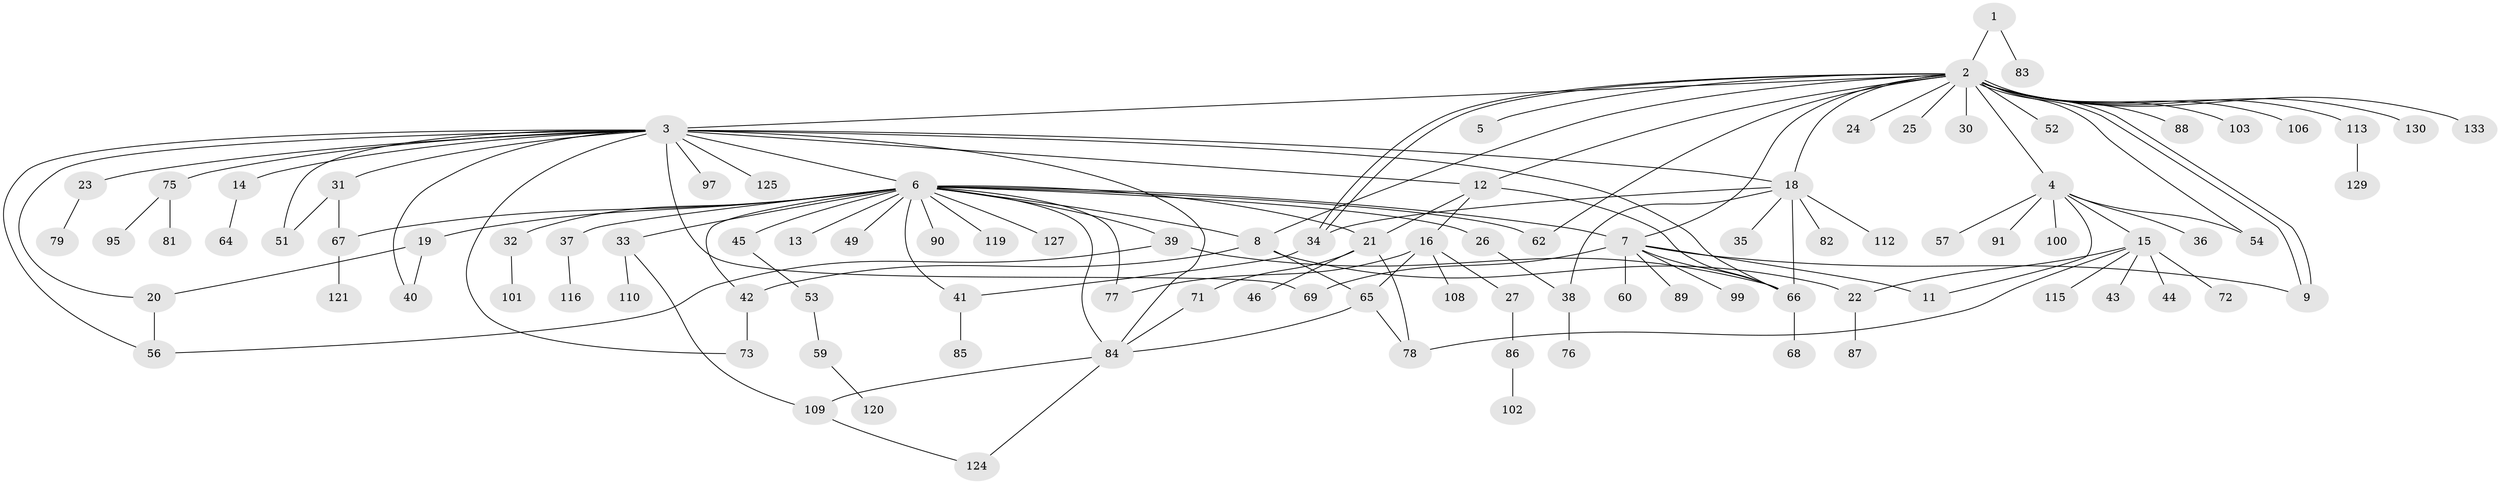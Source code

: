 // Generated by graph-tools (version 1.1) at 2025/23/03/03/25 07:23:51]
// undirected, 101 vertices, 137 edges
graph export_dot {
graph [start="1"]
  node [color=gray90,style=filled];
  1;
  2 [super="+17"];
  3 [super="+10"];
  4 [super="+61"];
  5;
  6 [super="+47"];
  7 [super="+29"];
  8;
  9;
  11 [super="+74"];
  12;
  13;
  14;
  15 [super="+98"];
  16 [super="+114"];
  18 [super="+63"];
  19 [super="+111"];
  20 [super="+28"];
  21 [super="+70"];
  22 [super="+55"];
  23 [super="+128"];
  24;
  25;
  26;
  27;
  30;
  31 [super="+117"];
  32 [super="+48"];
  33 [super="+105"];
  34 [super="+93"];
  35 [super="+58"];
  36;
  37;
  38 [super="+104"];
  39;
  40;
  41 [super="+80"];
  42 [super="+50"];
  43;
  44;
  45;
  46;
  49;
  51;
  52;
  53;
  54;
  56 [super="+107"];
  57;
  59 [super="+94"];
  60;
  62 [super="+96"];
  64;
  65 [super="+122"];
  66 [super="+118"];
  67;
  68;
  69;
  71;
  72;
  73 [super="+126"];
  75;
  76 [super="+123"];
  77;
  78 [super="+131"];
  79;
  81;
  82;
  83;
  84 [super="+132"];
  85;
  86 [super="+92"];
  87;
  88;
  89;
  90;
  91;
  95;
  97;
  99;
  100;
  101;
  102;
  103;
  106;
  108;
  109;
  110;
  112;
  113;
  115;
  116;
  119;
  120;
  121;
  124;
  125;
  127;
  129;
  130;
  133;
  1 -- 2;
  1 -- 83;
  2 -- 3;
  2 -- 4;
  2 -- 5;
  2 -- 7;
  2 -- 8;
  2 -- 9;
  2 -- 9;
  2 -- 12;
  2 -- 18;
  2 -- 25;
  2 -- 30;
  2 -- 34;
  2 -- 34;
  2 -- 52;
  2 -- 54;
  2 -- 62;
  2 -- 103;
  2 -- 113;
  2 -- 130;
  2 -- 133;
  2 -- 24;
  2 -- 106;
  2 -- 88;
  3 -- 6;
  3 -- 12;
  3 -- 14;
  3 -- 18 [weight=2];
  3 -- 20;
  3 -- 23;
  3 -- 31;
  3 -- 40;
  3 -- 51;
  3 -- 56;
  3 -- 66;
  3 -- 73;
  3 -- 75;
  3 -- 84;
  3 -- 97;
  3 -- 125;
  3 -- 69;
  4 -- 11;
  4 -- 15;
  4 -- 36;
  4 -- 54;
  4 -- 57;
  4 -- 100;
  4 -- 91;
  6 -- 8;
  6 -- 13;
  6 -- 19;
  6 -- 21;
  6 -- 26;
  6 -- 32;
  6 -- 33;
  6 -- 37;
  6 -- 39;
  6 -- 41;
  6 -- 42;
  6 -- 45;
  6 -- 49;
  6 -- 67;
  6 -- 77;
  6 -- 84;
  6 -- 90;
  6 -- 119;
  6 -- 127;
  6 -- 7;
  6 -- 62;
  7 -- 66 [weight=2];
  7 -- 89;
  7 -- 99;
  7 -- 69;
  7 -- 9;
  7 -- 11;
  7 -- 60;
  8 -- 22;
  8 -- 42;
  8 -- 65;
  12 -- 16;
  12 -- 21;
  12 -- 66;
  14 -- 64;
  15 -- 22;
  15 -- 43;
  15 -- 44;
  15 -- 72;
  15 -- 115;
  15 -- 78;
  16 -- 27;
  16 -- 65;
  16 -- 77;
  16 -- 108;
  18 -- 35;
  18 -- 38;
  18 -- 66;
  18 -- 82;
  18 -- 112;
  18 -- 34;
  19 -- 20;
  19 -- 40;
  20 -- 56;
  21 -- 46;
  21 -- 71;
  21 -- 78;
  22 -- 87;
  23 -- 79;
  26 -- 38;
  27 -- 86;
  31 -- 67;
  31 -- 51;
  32 -- 101;
  33 -- 109;
  33 -- 110;
  34 -- 41;
  37 -- 116;
  38 -- 76;
  39 -- 56;
  39 -- 66;
  41 -- 85;
  42 -- 73;
  45 -- 53;
  53 -- 59;
  59 -- 120;
  65 -- 84;
  65 -- 78;
  66 -- 68;
  67 -- 121;
  71 -- 84;
  75 -- 81;
  75 -- 95;
  84 -- 109;
  84 -- 124;
  86 -- 102;
  109 -- 124;
  113 -- 129;
}
